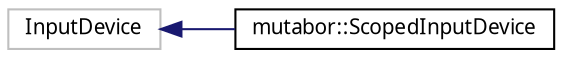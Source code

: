digraph "Grafische Darstellung der Klassenhierarchie"
{
  edge [fontname="Sans",fontsize="10",labelfontname="Sans",labelfontsize="10"];
  node [fontname="Sans",fontsize="10",shape=record];
  rankdir="LR";
  Node293 [label="InputDevice",height=0.2,width=0.4,color="grey75", fillcolor="white", style="filled"];
  Node293 -> Node0 [dir="back",color="midnightblue",fontsize="10",style="solid",fontname="Sans"];
  Node0 [label="mutabor::ScopedInputDevice",height=0.2,width=0.4,color="black", fillcolor="white", style="filled",URL="$dc/d02/classmutabor_1_1ScopedInputDevice.html"];
}
